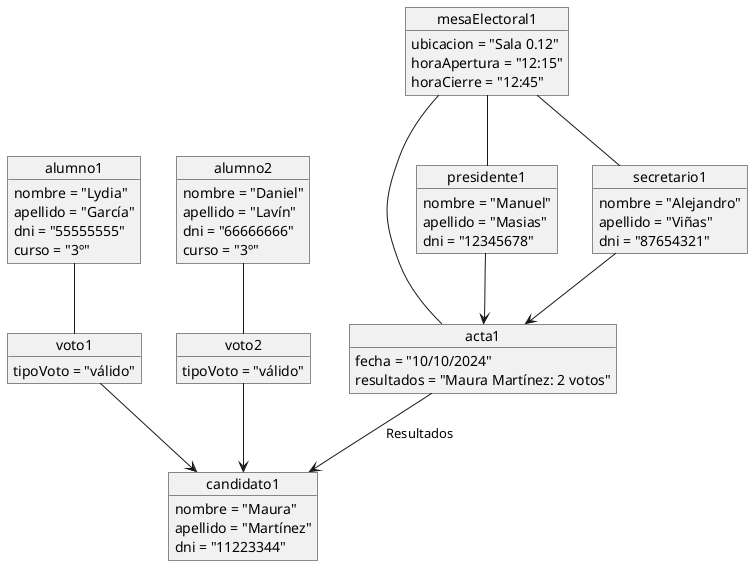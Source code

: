 @startuml
object acta1 {
    fecha = "10/10/2024"
    resultados = "Maura Martínez: 2 votos"
}

object mesaElectoral1 {
    ubicacion = "Sala 0.12"
    horaApertura = "12:15"
    horaCierre = "12:45"
}

object presidente1 {
    nombre = "Manuel"
    apellido = "Masias"
    dni = "12345678"
}

object secretario1 {
    nombre = "Alejandro"
    apellido = "Viñas"
    dni = "87654321"
}


object alumno1 {
    nombre = "Lydia"
    apellido = "García"
    dni = "55555555"
    curso = "3º"
}

object alumno2 {
    nombre = "Daniel"
    apellido = "Lavín"
    dni = "66666666"
    curso = "3º"
}


object candidato1 {
    nombre = "Maura"
    apellido = "Martínez"
    dni = "11223344"
}


object voto1 {
    tipoVoto = "válido"
}

object voto2 {
    tipoVoto = "válido"
}


mesaElectoral1 -- presidente1
mesaElectoral1 -- secretario1
mesaElectoral1 -- acta1

presidente1 --> acta1
secretario1 --> acta1

alumno1 -- voto1
alumno2 -- voto2

voto1 --> candidato1
voto2 --> candidato1

acta1 --> candidato1 : "Resultados"
@enduml





